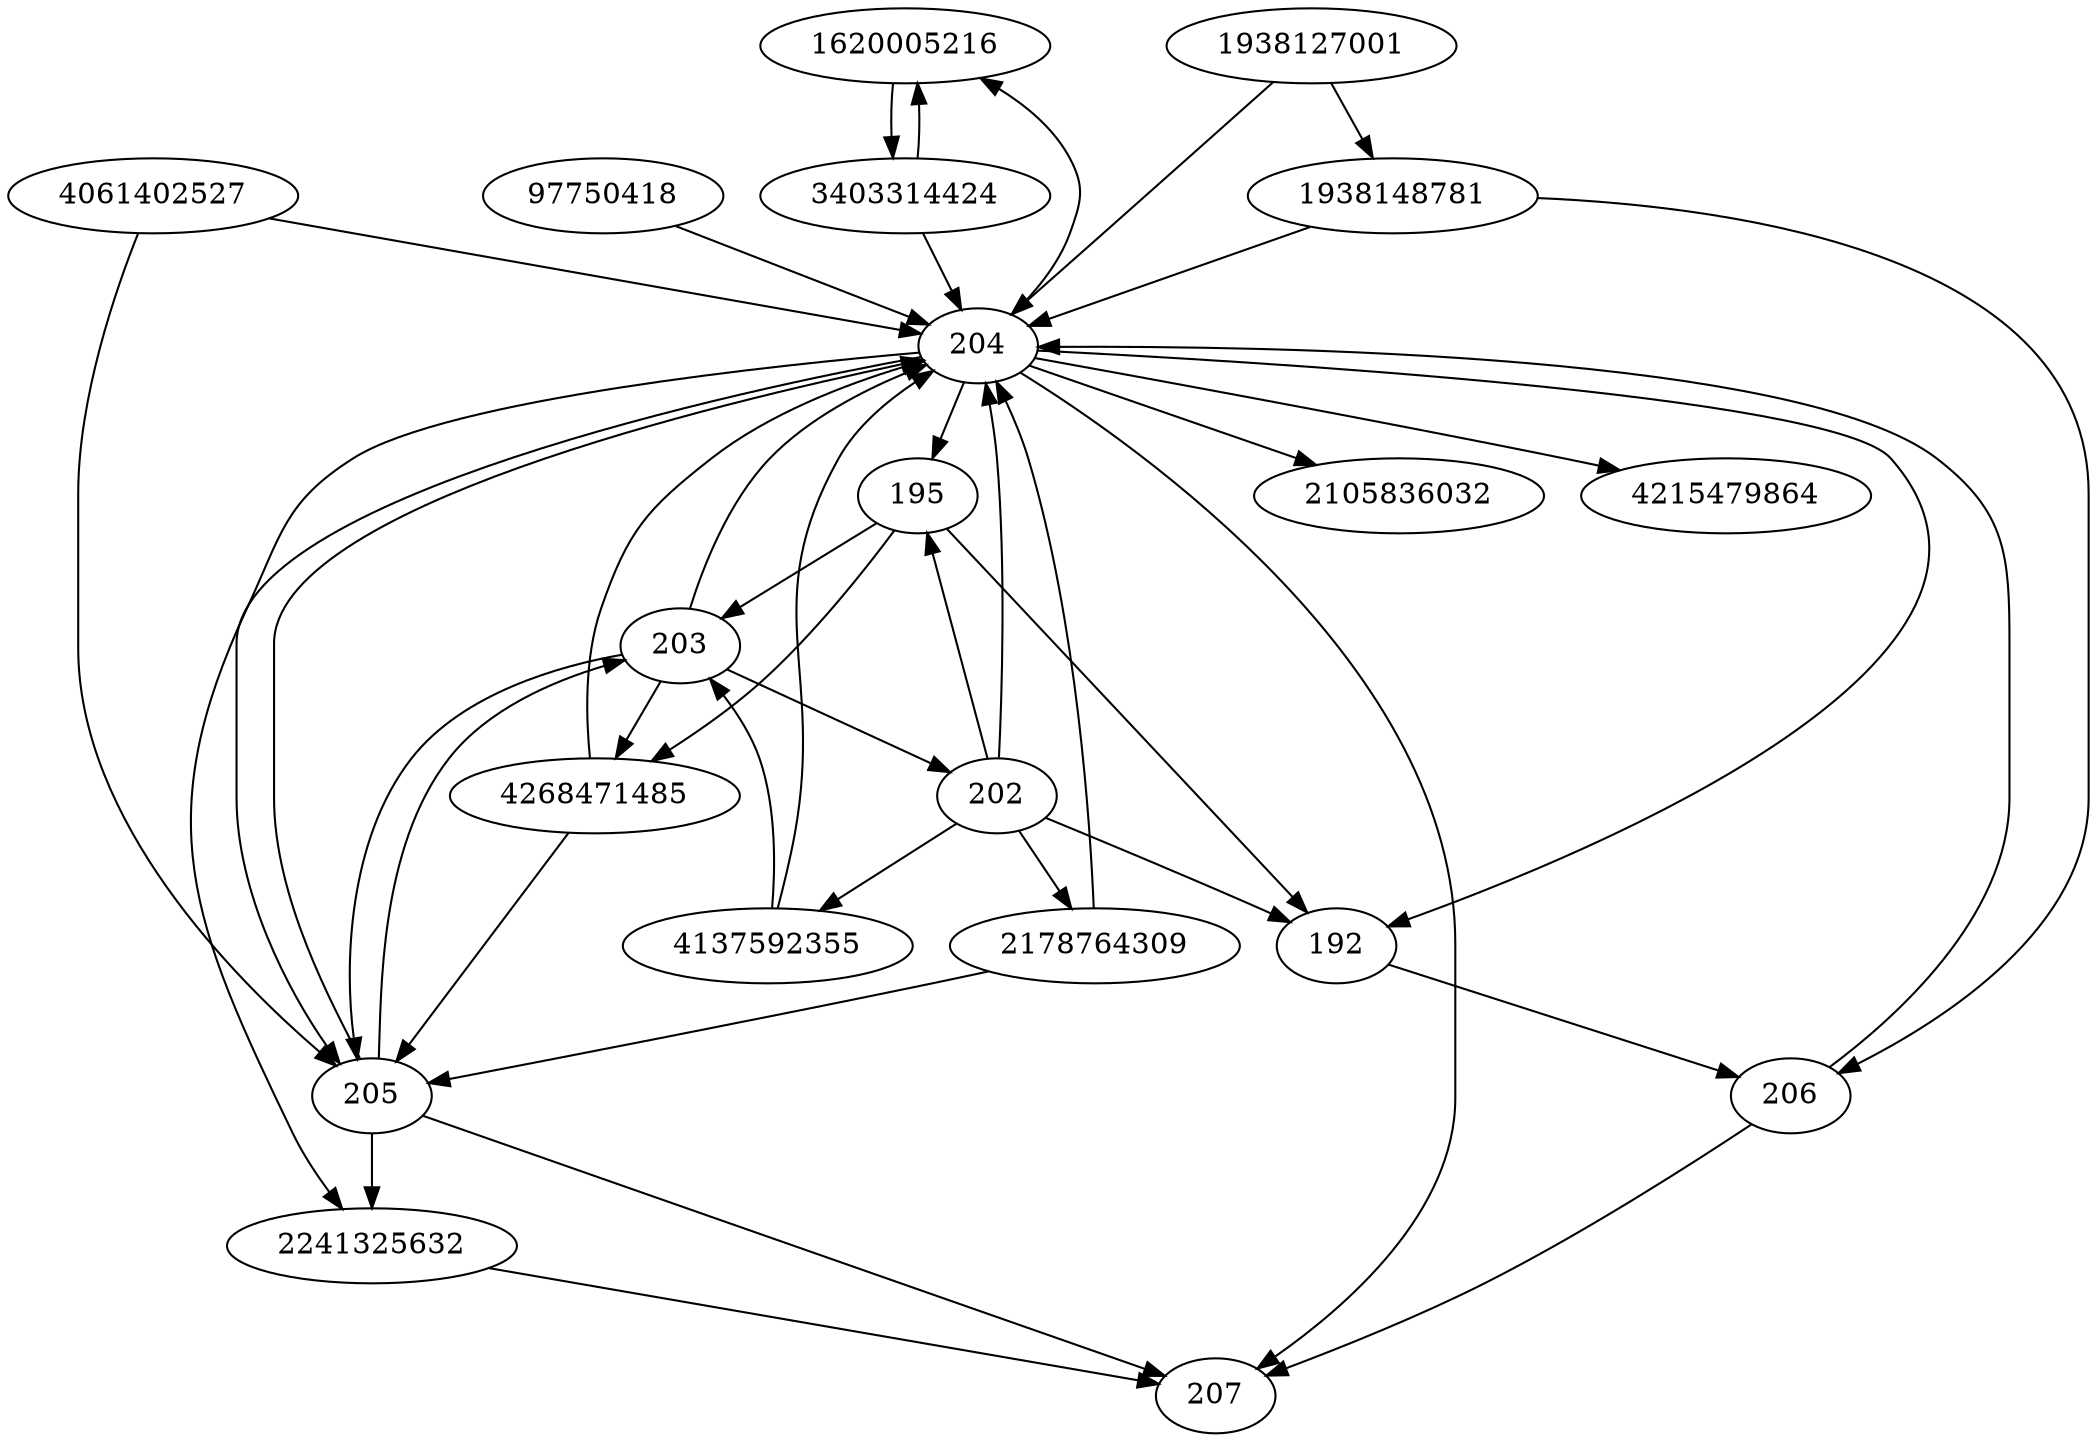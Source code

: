 strict digraph  {
1620005216;
2105836032;
192;
4137592355;
195;
2241325632;
3403314424;
202;
203;
204;
1938148781;
206;
205;
207;
97750418;
2178764309;
4215479864;
1938127001;
4268471485;
4061402527;
1620005216 -> 3403314424;
192 -> 206;
4137592355 -> 203;
4137592355 -> 204;
195 -> 192;
195 -> 4268471485;
195 -> 203;
2241325632 -> 207;
3403314424 -> 204;
3403314424 -> 1620005216;
202 -> 192;
202 -> 195;
202 -> 204;
202 -> 4137592355;
202 -> 2178764309;
203 -> 4268471485;
203 -> 204;
203 -> 205;
203 -> 202;
204 -> 207;
204 -> 1620005216;
204 -> 192;
204 -> 195;
204 -> 4215479864;
204 -> 2105836032;
204 -> 205;
204 -> 2241325632;
1938148781 -> 204;
1938148781 -> 206;
206 -> 207;
206 -> 204;
205 -> 207;
205 -> 204;
205 -> 2241325632;
205 -> 203;
97750418 -> 204;
2178764309 -> 204;
2178764309 -> 205;
1938127001 -> 204;
1938127001 -> 1938148781;
4268471485 -> 204;
4268471485 -> 205;
4061402527 -> 204;
4061402527 -> 205;
}
